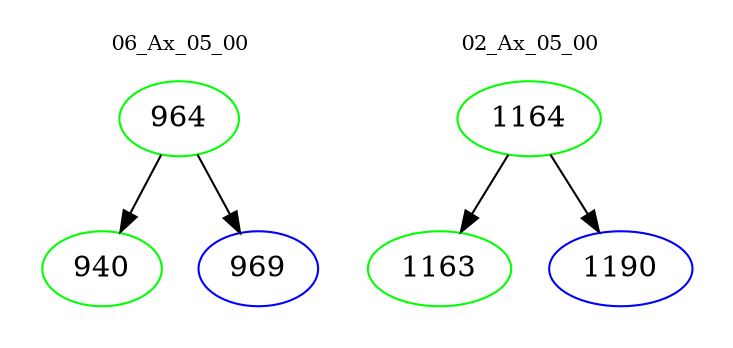 digraph{
subgraph cluster_0 {
color = white
label = "06_Ax_05_00";
fontsize=10;
T0_964 [label="964", color="green"]
T0_964 -> T0_940 [color="black"]
T0_940 [label="940", color="green"]
T0_964 -> T0_969 [color="black"]
T0_969 [label="969", color="blue"]
}
subgraph cluster_1 {
color = white
label = "02_Ax_05_00";
fontsize=10;
T1_1164 [label="1164", color="green"]
T1_1164 -> T1_1163 [color="black"]
T1_1163 [label="1163", color="green"]
T1_1164 -> T1_1190 [color="black"]
T1_1190 [label="1190", color="blue"]
}
}
